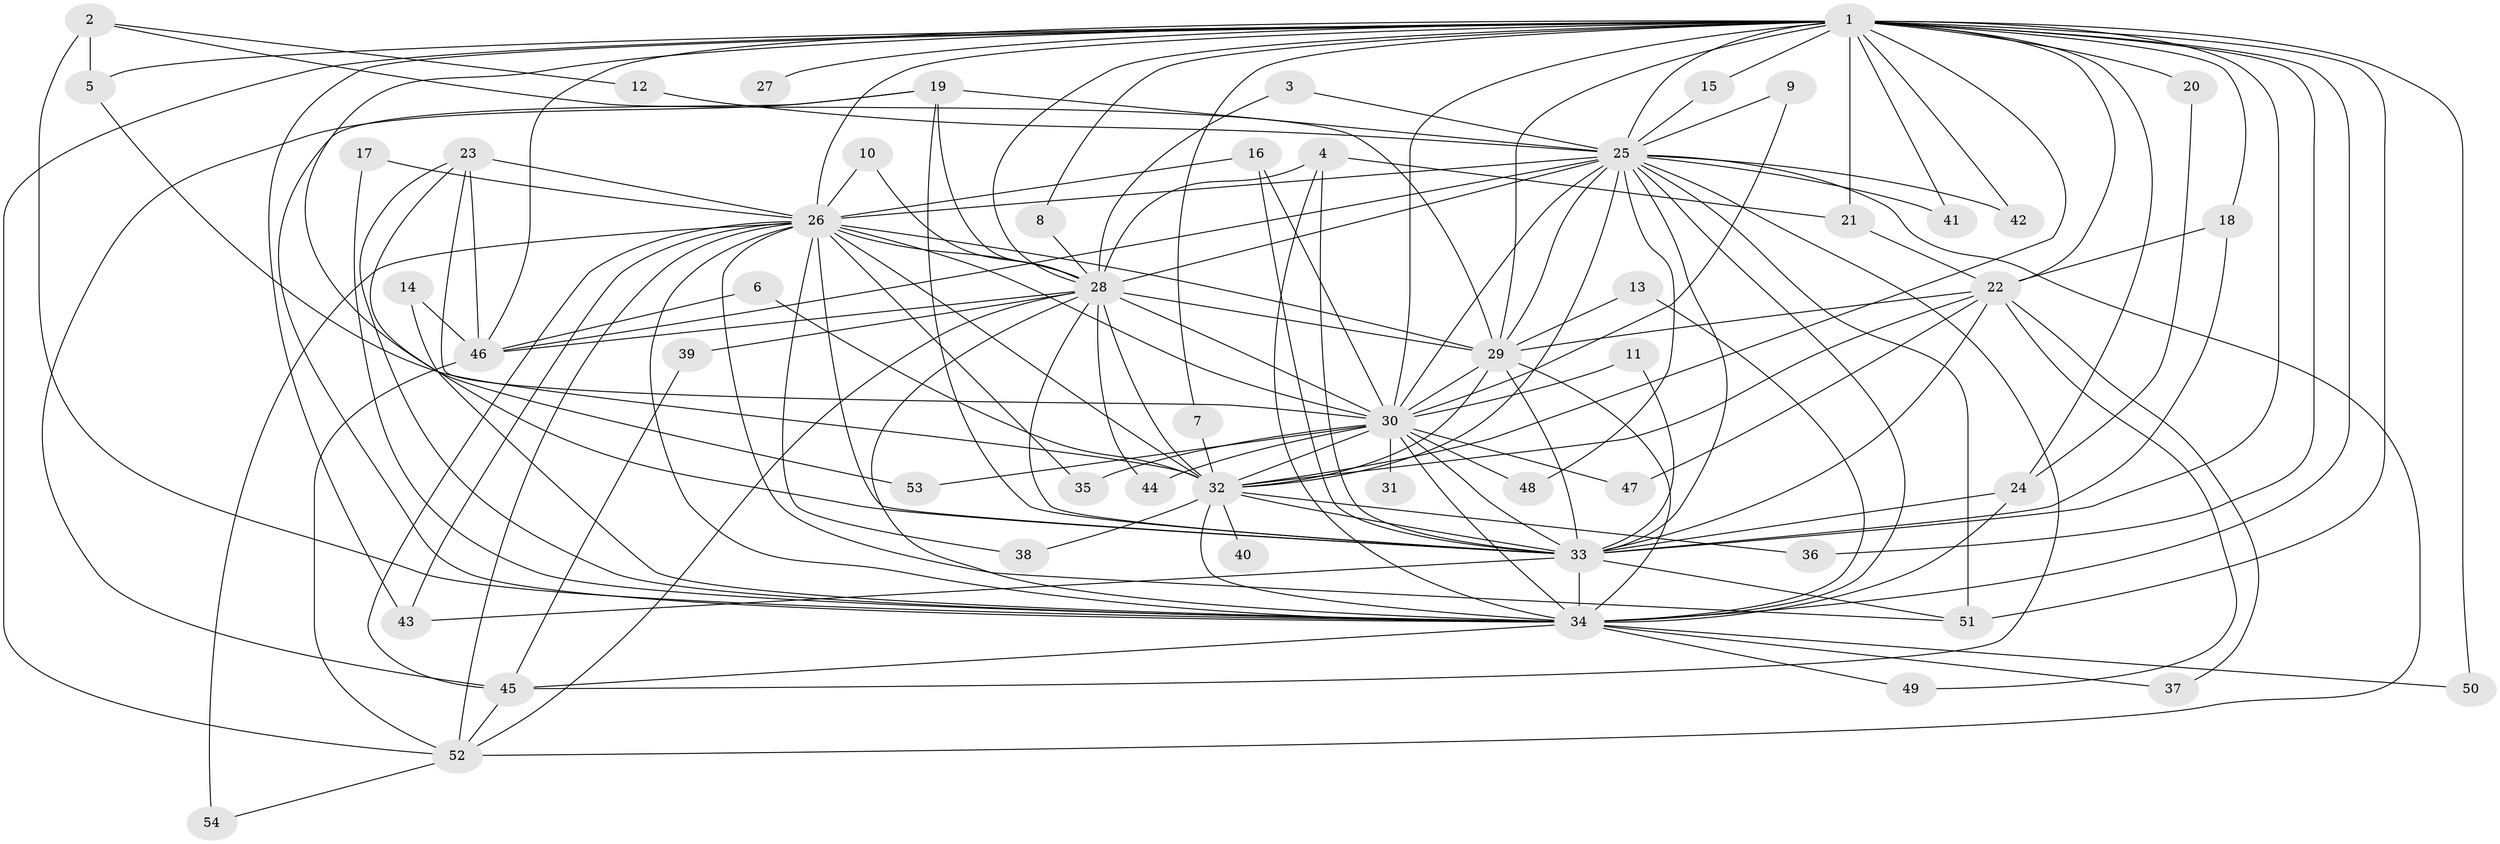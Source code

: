 // original degree distribution, {20: 0.027777777777777776, 26: 0.009259259259259259, 21: 0.009259259259259259, 14: 0.009259259259259259, 18: 0.009259259259259259, 24: 0.009259259259259259, 22: 0.009259259259259259, 27: 0.009259259259259259, 3: 0.25, 4: 0.10185185185185185, 2: 0.5, 5: 0.027777777777777776, 8: 0.009259259259259259, 7: 0.018518518518518517}
// Generated by graph-tools (version 1.1) at 2025/25/03/09/25 03:25:40]
// undirected, 54 vertices, 146 edges
graph export_dot {
graph [start="1"]
  node [color=gray90,style=filled];
  1;
  2;
  3;
  4;
  5;
  6;
  7;
  8;
  9;
  10;
  11;
  12;
  13;
  14;
  15;
  16;
  17;
  18;
  19;
  20;
  21;
  22;
  23;
  24;
  25;
  26;
  27;
  28;
  29;
  30;
  31;
  32;
  33;
  34;
  35;
  36;
  37;
  38;
  39;
  40;
  41;
  42;
  43;
  44;
  45;
  46;
  47;
  48;
  49;
  50;
  51;
  52;
  53;
  54;
  1 -- 5 [weight=1.0];
  1 -- 7 [weight=1.0];
  1 -- 8 [weight=1.0];
  1 -- 15 [weight=1.0];
  1 -- 18 [weight=1.0];
  1 -- 20 [weight=2.0];
  1 -- 21 [weight=1.0];
  1 -- 22 [weight=2.0];
  1 -- 24 [weight=1.0];
  1 -- 25 [weight=2.0];
  1 -- 26 [weight=3.0];
  1 -- 27 [weight=1.0];
  1 -- 28 [weight=2.0];
  1 -- 29 [weight=2.0];
  1 -- 30 [weight=3.0];
  1 -- 32 [weight=3.0];
  1 -- 33 [weight=2.0];
  1 -- 34 [weight=2.0];
  1 -- 36 [weight=3.0];
  1 -- 41 [weight=1.0];
  1 -- 42 [weight=1.0];
  1 -- 43 [weight=1.0];
  1 -- 46 [weight=1.0];
  1 -- 50 [weight=1.0];
  1 -- 51 [weight=2.0];
  1 -- 52 [weight=1.0];
  1 -- 53 [weight=1.0];
  2 -- 5 [weight=1.0];
  2 -- 12 [weight=1.0];
  2 -- 29 [weight=1.0];
  2 -- 34 [weight=2.0];
  3 -- 25 [weight=1.0];
  3 -- 28 [weight=1.0];
  4 -- 21 [weight=1.0];
  4 -- 28 [weight=1.0];
  4 -- 33 [weight=1.0];
  4 -- 34 [weight=1.0];
  5 -- 32 [weight=1.0];
  6 -- 32 [weight=1.0];
  6 -- 46 [weight=1.0];
  7 -- 32 [weight=1.0];
  8 -- 28 [weight=1.0];
  9 -- 25 [weight=1.0];
  9 -- 30 [weight=1.0];
  10 -- 26 [weight=1.0];
  10 -- 28 [weight=1.0];
  11 -- 30 [weight=1.0];
  11 -- 33 [weight=1.0];
  12 -- 25 [weight=1.0];
  13 -- 29 [weight=1.0];
  13 -- 34 [weight=1.0];
  14 -- 34 [weight=1.0];
  14 -- 46 [weight=1.0];
  15 -- 25 [weight=1.0];
  16 -- 26 [weight=1.0];
  16 -- 30 [weight=1.0];
  16 -- 33 [weight=1.0];
  17 -- 26 [weight=1.0];
  17 -- 34 [weight=1.0];
  18 -- 22 [weight=1.0];
  18 -- 33 [weight=1.0];
  19 -- 25 [weight=2.0];
  19 -- 28 [weight=2.0];
  19 -- 33 [weight=1.0];
  19 -- 34 [weight=1.0];
  19 -- 45 [weight=1.0];
  20 -- 24 [weight=1.0];
  21 -- 22 [weight=1.0];
  22 -- 29 [weight=1.0];
  22 -- 32 [weight=1.0];
  22 -- 33 [weight=1.0];
  22 -- 37 [weight=1.0];
  22 -- 47 [weight=1.0];
  22 -- 49 [weight=1.0];
  23 -- 26 [weight=1.0];
  23 -- 30 [weight=1.0];
  23 -- 33 [weight=1.0];
  23 -- 34 [weight=1.0];
  23 -- 46 [weight=2.0];
  24 -- 33 [weight=2.0];
  24 -- 34 [weight=2.0];
  25 -- 26 [weight=1.0];
  25 -- 28 [weight=1.0];
  25 -- 29 [weight=1.0];
  25 -- 30 [weight=2.0];
  25 -- 32 [weight=2.0];
  25 -- 33 [weight=1.0];
  25 -- 34 [weight=2.0];
  25 -- 41 [weight=1.0];
  25 -- 42 [weight=1.0];
  25 -- 45 [weight=1.0];
  25 -- 46 [weight=1.0];
  25 -- 48 [weight=1.0];
  25 -- 51 [weight=1.0];
  25 -- 52 [weight=1.0];
  26 -- 28 [weight=1.0];
  26 -- 29 [weight=1.0];
  26 -- 30 [weight=1.0];
  26 -- 32 [weight=2.0];
  26 -- 33 [weight=2.0];
  26 -- 34 [weight=1.0];
  26 -- 35 [weight=1.0];
  26 -- 38 [weight=1.0];
  26 -- 43 [weight=1.0];
  26 -- 45 [weight=2.0];
  26 -- 51 [weight=1.0];
  26 -- 52 [weight=1.0];
  26 -- 54 [weight=1.0];
  28 -- 29 [weight=1.0];
  28 -- 30 [weight=2.0];
  28 -- 32 [weight=1.0];
  28 -- 33 [weight=1.0];
  28 -- 34 [weight=1.0];
  28 -- 39 [weight=2.0];
  28 -- 44 [weight=1.0];
  28 -- 46 [weight=1.0];
  28 -- 52 [weight=1.0];
  29 -- 30 [weight=1.0];
  29 -- 32 [weight=1.0];
  29 -- 33 [weight=2.0];
  29 -- 34 [weight=3.0];
  30 -- 31 [weight=2.0];
  30 -- 32 [weight=1.0];
  30 -- 33 [weight=1.0];
  30 -- 34 [weight=1.0];
  30 -- 35 [weight=2.0];
  30 -- 44 [weight=2.0];
  30 -- 47 [weight=1.0];
  30 -- 48 [weight=1.0];
  30 -- 53 [weight=1.0];
  32 -- 33 [weight=1.0];
  32 -- 34 [weight=2.0];
  32 -- 36 [weight=1.0];
  32 -- 38 [weight=1.0];
  32 -- 40 [weight=1.0];
  33 -- 34 [weight=1.0];
  33 -- 43 [weight=1.0];
  33 -- 51 [weight=1.0];
  34 -- 37 [weight=1.0];
  34 -- 45 [weight=1.0];
  34 -- 49 [weight=1.0];
  34 -- 50 [weight=1.0];
  39 -- 45 [weight=1.0];
  45 -- 52 [weight=1.0];
  46 -- 52 [weight=1.0];
  52 -- 54 [weight=1.0];
}
